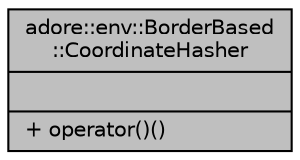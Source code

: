 digraph "adore::env::BorderBased::CoordinateHasher"
{
 // LATEX_PDF_SIZE
  edge [fontname="Helvetica",fontsize="10",labelfontname="Helvetica",labelfontsize="10"];
  node [fontname="Helvetica",fontsize="10",shape=record];
  Node1 [label="{adore::env::BorderBased\l::CoordinateHasher\n||+ operator()()\l}",height=0.2,width=0.4,color="black", fillcolor="grey75", style="filled", fontcolor="black",tooltip="a functor, which hashes a Coordinate object -> std::unordered_set<Coordinate,CoordinateHasher> amap(0..."];
}

